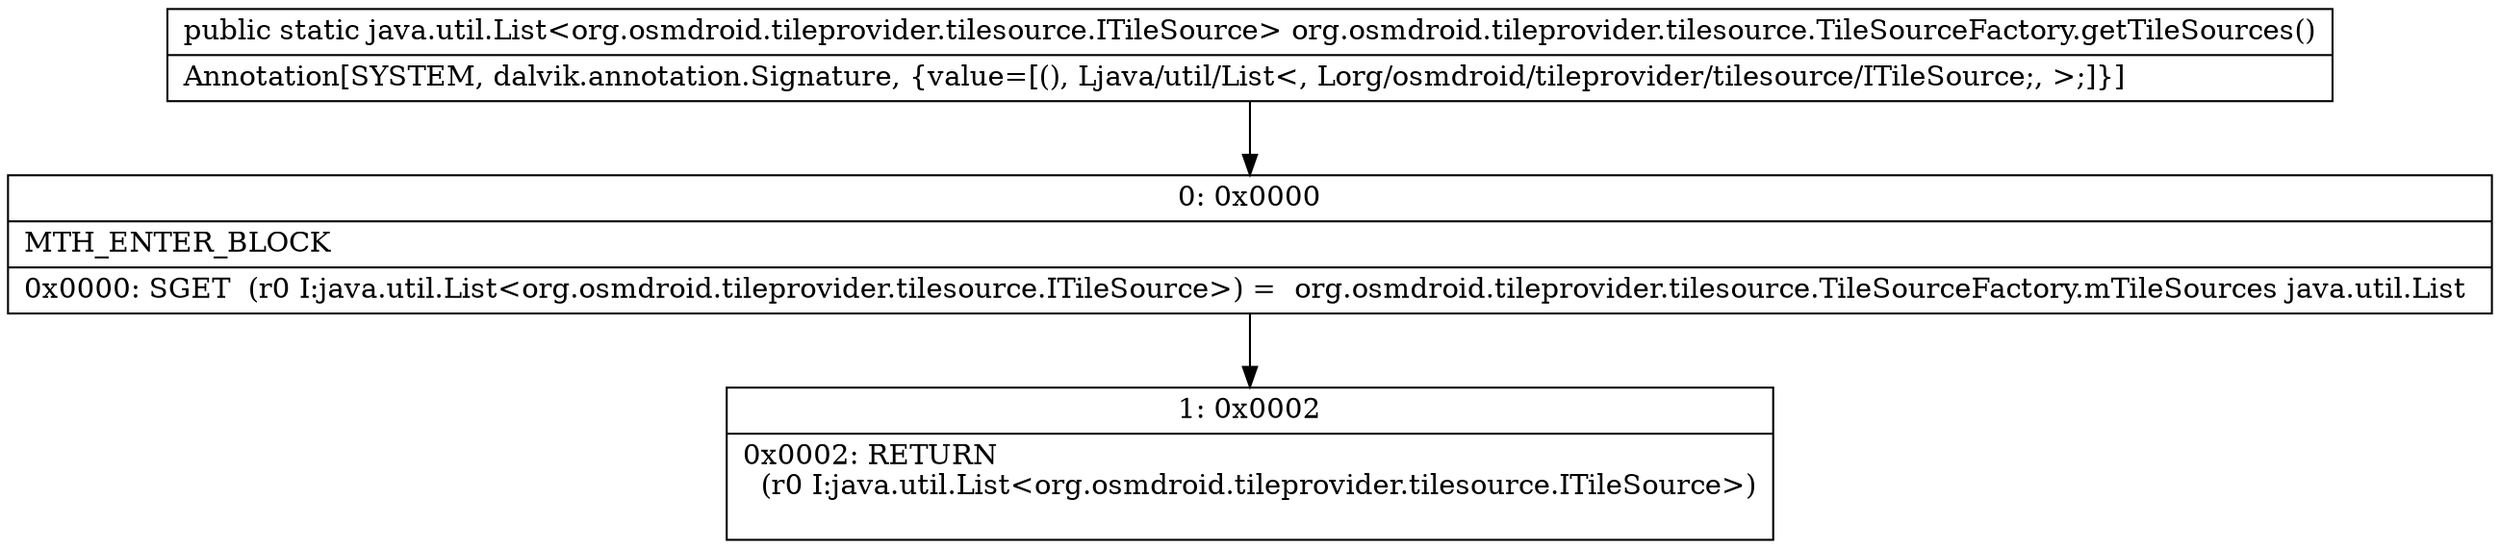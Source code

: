 digraph "CFG fororg.osmdroid.tileprovider.tilesource.TileSourceFactory.getTileSources()Ljava\/util\/List;" {
Node_0 [shape=record,label="{0\:\ 0x0000|MTH_ENTER_BLOCK\l|0x0000: SGET  (r0 I:java.util.List\<org.osmdroid.tileprovider.tilesource.ITileSource\>) =  org.osmdroid.tileprovider.tilesource.TileSourceFactory.mTileSources java.util.List \l}"];
Node_1 [shape=record,label="{1\:\ 0x0002|0x0002: RETURN  \l  (r0 I:java.util.List\<org.osmdroid.tileprovider.tilesource.ITileSource\>)\l \l}"];
MethodNode[shape=record,label="{public static java.util.List\<org.osmdroid.tileprovider.tilesource.ITileSource\> org.osmdroid.tileprovider.tilesource.TileSourceFactory.getTileSources()  | Annotation[SYSTEM, dalvik.annotation.Signature, \{value=[(), Ljava\/util\/List\<, Lorg\/osmdroid\/tileprovider\/tilesource\/ITileSource;, \>;]\}]\l}"];
MethodNode -> Node_0;
Node_0 -> Node_1;
}

